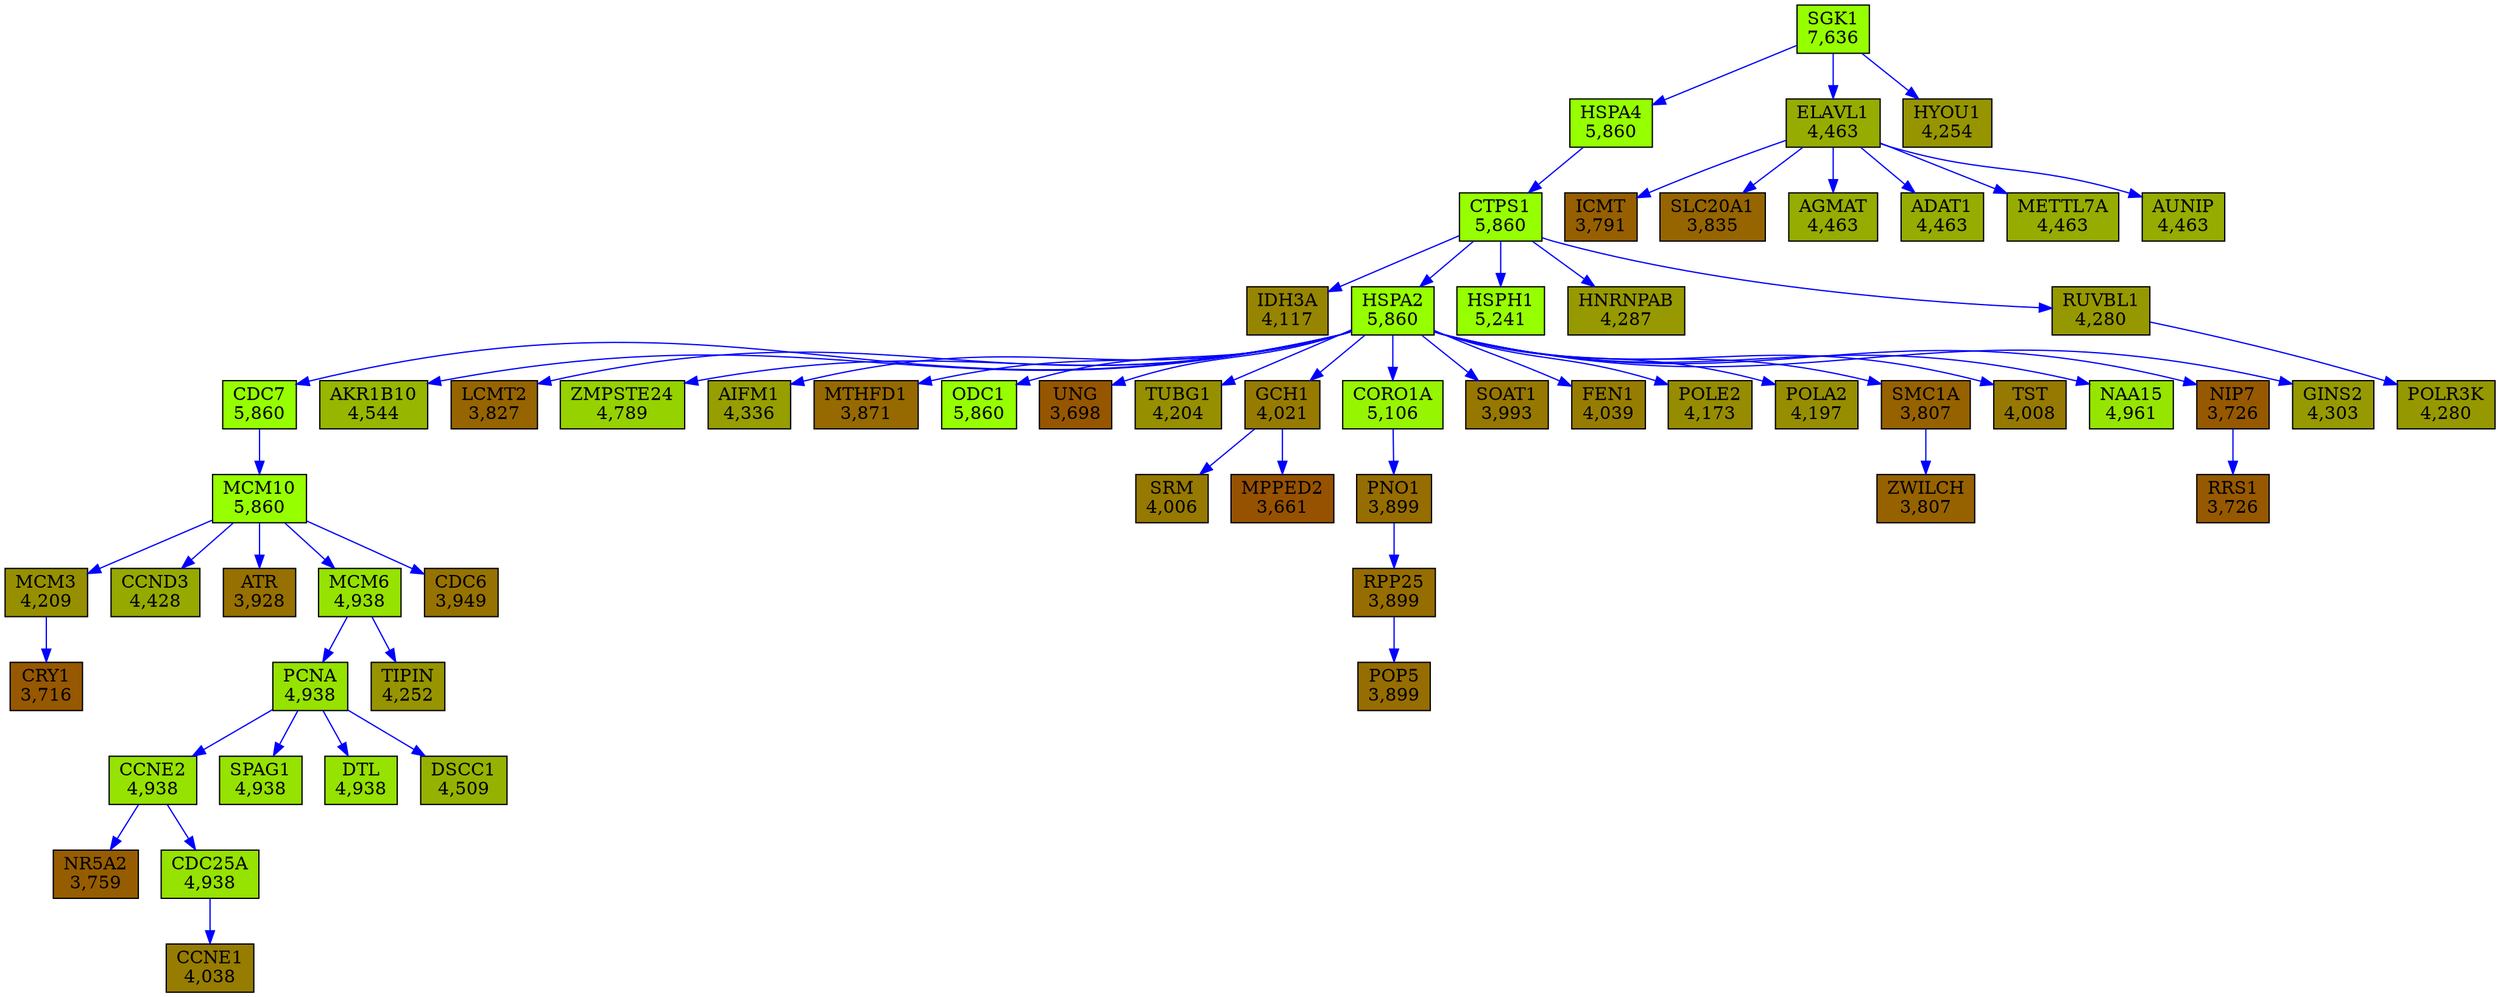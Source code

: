 digraph real_test_05_y {
N_20 [shape = box, style = filled, fillcolor = "#96ff00", label = "SGK1\n7,636"];
N_105 [shape = box, style = filled, fillcolor = "#965d00", label = "NR5A2\n3,759"];
N_145 [shape = box, style = filled, fillcolor = "#96ff00", label = "CDC7\n5,860"];
N_471 [shape = box, style = filled, fillcolor = "#96b600", label = "AKR1B10\n4,544"];
N_522 [shape = box, style = filled, fillcolor = "#966500", label = "LCMT2\n3,827"];
N_605 [shape = box, style = filled, fillcolor = "#96d100", label = "ZMPSTE24\n4,789"];
N_924 [shape = box, style = filled, fillcolor = "#969e00", label = "AIFM1\n4,336"];
N_998 [shape = box, style = filled, fillcolor = "#966000", label = "ICMT\n3,791"];
N_1147 [shape = box, style = filled, fillcolor = "#96e200", label = "CCNE2\n4,938"];
N_1639 [shape = box, style = filled, fillcolor = "#966a00", label = "MTHFD1\n3,871"];
N_1658 [shape = box, style = filled, fillcolor = "#96e200", label = "PCNA\n4,938"];
N_1769 [shape = box, style = filled, fillcolor = "#96ff00", label = "ODC1\n5,860"];
N_1783 [shape = box, style = filled, fillcolor = "#965600", label = "UNG\n3,698"];
N_1856 [shape = box, style = filled, fillcolor = "#96ff00", label = "CTPS1\n5,860"];
N_1973 [shape = box, style = filled, fillcolor = "#967900", label = "SRM\n4,006"];
N_2062 [shape = box, style = filled, fillcolor = "#968f00", label = "TUBG1\n4,204"];
N_2115 [shape = box, style = filled, fillcolor = "#967c00", label = "CCNE1\n4,038"];
N_2130 [shape = box, style = filled, fillcolor = "#969000", label = "MCM3\n4,209"];
N_2266 [shape = box, style = filled, fillcolor = "#96e200", label = "CDC25A\n4,938"];
N_2277 [shape = box, style = filled, fillcolor = "#967b00", label = "GCH1\n4,021"];
N_2298 [shape = box, style = filled, fillcolor = "#96f500", label = "CORO1A\n5,106"];
N_2376 [shape = box, style = filled, fillcolor = "#96ff00", label = "HSPA4\n5,860"];
N_2434 [shape = box, style = filled, fillcolor = "#967700", label = "SOAT1\n3,993"];
N_2441 [shape = box, style = filled, fillcolor = "#96a900", label = "CCND3\n4,428"];
N_2524 [shape = box, style = filled, fillcolor = "#967d00", label = "FEN1\n4,039"];
N_2818 [shape = box, style = filled, fillcolor = "#968500", label = "IDH3A\n4,117"];
N_3027 [shape = box, style = filled, fillcolor = "#96ff00", label = "HSPA2\n5,860"];
N_3107 [shape = box, style = filled, fillcolor = "#968c00", label = "POLE2\n4,173"];
N_3959 [shape = box, style = filled, fillcolor = "#967000", label = "ATR\n3,928"];
N_4121 [shape = box, style = filled, fillcolor = "#96e200", label = "MCM6\n4,938"];
N_4130 [shape = box, style = filled, fillcolor = "#968e00", label = "POLA2\n4,197"];
N_4150 [shape = box, style = filled, fillcolor = "#966200", label = "SMC1A\n3,807"];
N_4279 [shape = box, style = filled, fillcolor = "#965900", label = "RRS1\n3,726"];
N_4370 [shape = box, style = filled, fillcolor = "#96ac00", label = "ELAVL1\n4,463"];
N_4460 [shape = box, style = filled, fillcolor = "#965800", label = "CRY1\n3,716"];
N_4557 [shape = box, style = filled, fillcolor = "#96e200", label = "SPAG1\n4,938"];
N_4644 [shape = box, style = filled, fillcolor = "#965200", label = "MPPED2\n3,661"];
N_4697 [shape = box, style = filled, fillcolor = "#967900", label = "TST\n4,008"];
N_4949 [shape = box, style = filled, fillcolor = "#96ff00", label = "MCM10\n5,860"];
N_5520 [shape = box, style = filled, fillcolor = "#96ff00", label = "HSPH1\n5,241"];
N_5618 [shape = box, style = filled, fillcolor = "#966500", label = "SLC20A1\n3,835"];
N_6122 [shape = box, style = filled, fillcolor = "#966d00", label = "POP5\n3,899"];
N_6253 [shape = box, style = filled, fillcolor = "#969900", label = "HNRNPAB\n4,287"];
N_6344 [shape = box, style = filled, fillcolor = "#966d00", label = "RPP25\n3,899"];
N_6363 [shape = box, style = filled, fillcolor = "#967200", label = "CDC6\n3,949"];
N_6370 [shape = box, style = filled, fillcolor = "#969500", label = "TIPIN\n4,252"];
N_6495 [shape = box, style = filled, fillcolor = "#96e500", label = "NAA15\n4,961"];
N_6674 [shape = box, style = filled, fillcolor = "#96ac00", label = "AGMAT\n4,463"];
N_6749 [shape = box, style = filled, fillcolor = "#966200", label = "ZWILCH\n3,807"];
N_6811 [shape = box, style = filled, fillcolor = "#96ac00", label = "ADAT1\n4,463"];
N_7048 [shape = box, style = filled, fillcolor = "#966d00", label = "PNO1\n3,899"];
N_7330 [shape = box, style = filled, fillcolor = "#96ac00", label = "METTL7A\n4,463"];
N_7420 [shape = box, style = filled, fillcolor = "#96e200", label = "DTL\n4,938"];
N_7832 [shape = box, style = filled, fillcolor = "#965900", label = "NIP7\n3,726"];
N_7849 [shape = box, style = filled, fillcolor = "#969800", label = "RUVBL1\n4,280"];
N_8046 [shape = box, style = filled, fillcolor = "#969800", label = "POLR3K\n4,280"];
N_8479 [shape = box, style = filled, fillcolor = "#96b200", label = "DSCC1\n4,509"];
N_8551 [shape = box, style = filled, fillcolor = "#96ac00", label = "AUNIP\n4,463"];
N_8912 [shape = box, style = filled, fillcolor = "#969a00", label = "GINS2\n4,303"];
N_9022 [shape = box, style = filled, fillcolor = "#969500", label = "HYOU1\n4,254"];
N_20 -> N_2376 [ color = blue ];
N_20 -> N_4370 [ color = blue ];
N_20 -> N_9022 [ color = blue ];
N_1147 -> N_105 [ color = blue ];
N_3027 -> N_145 [ color = blue ];
N_145 -> N_4949 [ color = blue ];
N_3027 -> N_471 [ color = blue ];
N_3027 -> N_522 [ color = blue ];
N_3027 -> N_605 [ color = blue ];
N_3027 -> N_924 [ color = blue ];
N_4370 -> N_998 [ color = blue ];
N_1658 -> N_1147 [ color = blue ];
N_1147 -> N_2266 [ color = blue ];
N_3027 -> N_1639 [ color = blue ];
N_4121 -> N_1658 [ color = blue ];
N_1658 -> N_4557 [ color = blue ];
N_1658 -> N_7420 [ color = blue ];
N_1658 -> N_8479 [ color = blue ];
N_3027 -> N_1769 [ color = blue ];
N_3027 -> N_1783 [ color = blue ];
N_2376 -> N_1856 [ color = blue ];
N_1856 -> N_2818 [ color = blue ];
N_1856 -> N_3027 [ color = blue ];
N_1856 -> N_5520 [ color = blue ];
N_1856 -> N_6253 [ color = blue ];
N_1856 -> N_7849 [ color = blue ];
N_2277 -> N_1973 [ color = blue ];
N_3027 -> N_2062 [ color = blue ];
N_2266 -> N_2115 [ color = blue ];
N_2130 -> N_4460 [ color = blue ];
N_4949 -> N_2130 [ color = blue ];
N_3027 -> N_2277 [ color = blue ];
N_2277 -> N_4644 [ color = blue ];
N_3027 -> N_2298 [ color = blue ];
N_2298 -> N_7048 [ color = blue ];
N_3027 -> N_2434 [ color = blue ];
N_4949 -> N_2441 [ color = blue ];
N_3027 -> N_2524 [ color = blue ];
N_3027 -> N_3107 [ color = blue ];
N_3027 -> N_4130 [ color = blue ];
N_3027 -> N_4150 [ color = blue ];
N_3027 -> N_4697 [ color = blue ];
N_3027 -> N_6495 [ color = blue ];
N_3027 -> N_7832 [ color = blue ];
N_3027 -> N_8912 [ color = blue ];
N_4949 -> N_3959 [ color = blue ];
N_4949 -> N_4121 [ color = blue ];
N_4121 -> N_6370 [ color = blue ];
N_4150 -> N_6749 [ color = blue ];
N_7832 -> N_4279 [ color = blue ];
N_4370 -> N_5618 [ color = blue ];
N_4370 -> N_6674 [ color = blue ];
N_4370 -> N_6811 [ color = blue ];
N_4370 -> N_7330 [ color = blue ];
N_4370 -> N_8551 [ color = blue ];
N_4949 -> N_6363 [ color = blue ];
N_6344 -> N_6122 [ color = blue ];
N_7048 -> N_6344 [ color = blue ];
N_7849 -> N_8046 [ color = blue ];
}
